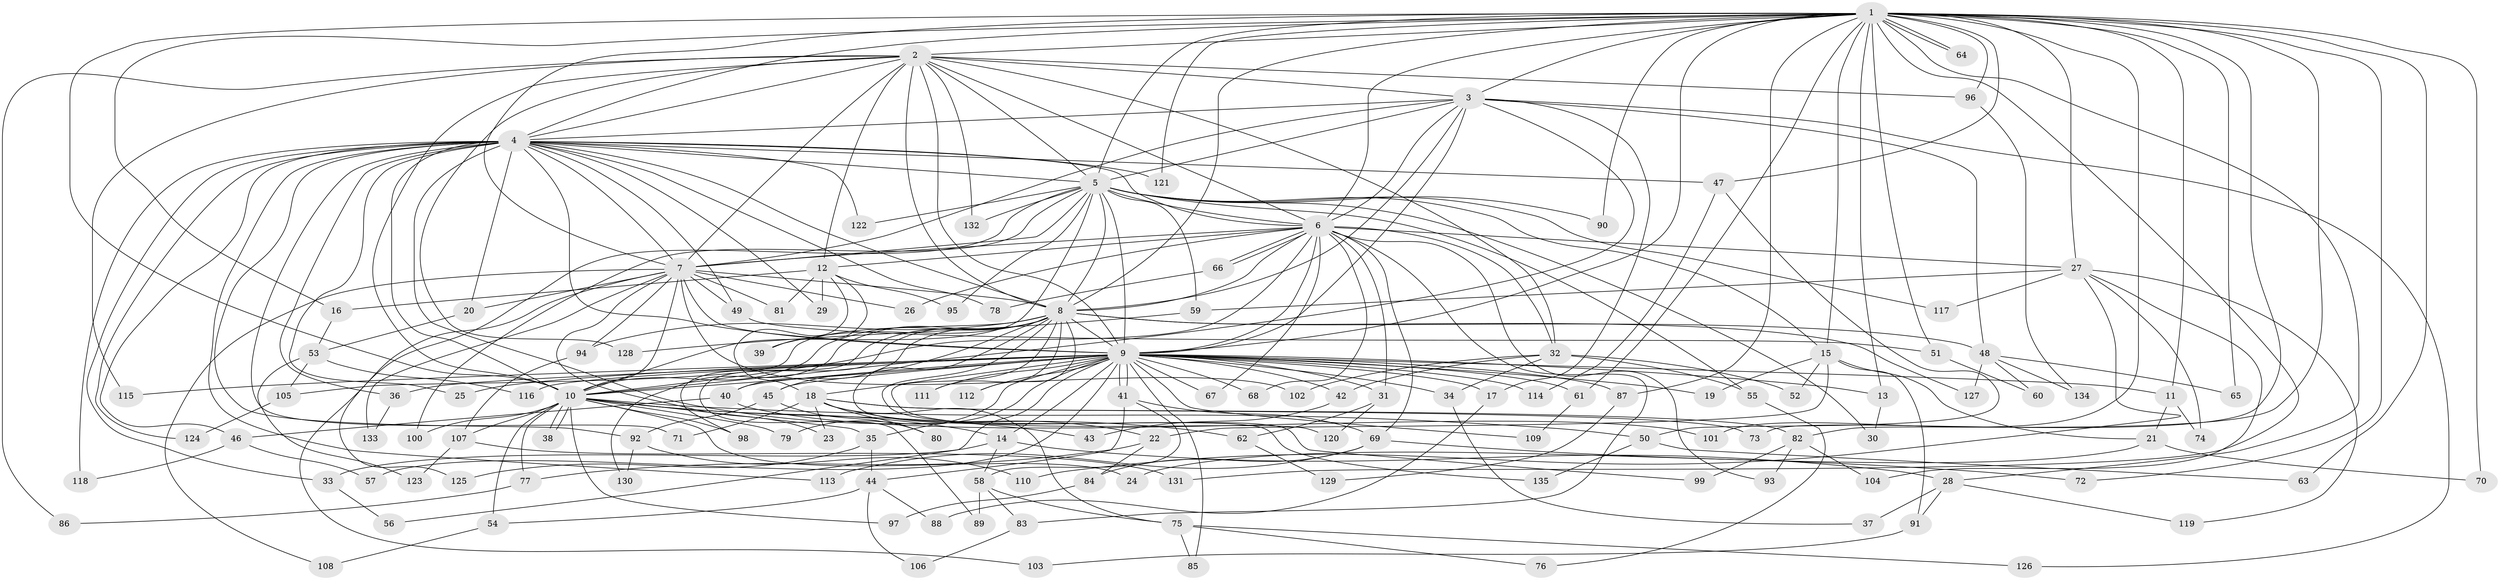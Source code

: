 // coarse degree distribution, {24: 0.018518518518518517, 10: 0.018518518518518517, 8: 0.018518518518518517, 20: 0.018518518518518517, 23: 0.037037037037037035, 18: 0.018518518518518517, 37: 0.018518518518518517, 4: 0.16666666666666666, 3: 0.18518518518518517, 7: 0.05555555555555555, 2: 0.37037037037037035, 5: 0.037037037037037035, 1: 0.037037037037037035}
// Generated by graph-tools (version 1.1) at 2025/17/03/04/25 18:17:18]
// undirected, 135 vertices, 295 edges
graph export_dot {
graph [start="1"]
  node [color=gray90,style=filled];
  1;
  2;
  3;
  4;
  5;
  6;
  7;
  8;
  9;
  10;
  11;
  12;
  13;
  14;
  15;
  16;
  17;
  18;
  19;
  20;
  21;
  22;
  23;
  24;
  25;
  26;
  27;
  28;
  29;
  30;
  31;
  32;
  33;
  34;
  35;
  36;
  37;
  38;
  39;
  40;
  41;
  42;
  43;
  44;
  45;
  46;
  47;
  48;
  49;
  50;
  51;
  52;
  53;
  54;
  55;
  56;
  57;
  58;
  59;
  60;
  61;
  62;
  63;
  64;
  65;
  66;
  67;
  68;
  69;
  70;
  71;
  72;
  73;
  74;
  75;
  76;
  77;
  78;
  79;
  80;
  81;
  82;
  83;
  84;
  85;
  86;
  87;
  88;
  89;
  90;
  91;
  92;
  93;
  94;
  95;
  96;
  97;
  98;
  99;
  100;
  101;
  102;
  103;
  104;
  105;
  106;
  107;
  108;
  109;
  110;
  111;
  112;
  113;
  114;
  115;
  116;
  117;
  118;
  119;
  120;
  121;
  122;
  123;
  124;
  125;
  126;
  127;
  128;
  129;
  130;
  131;
  132;
  133;
  134;
  135;
  1 -- 2;
  1 -- 3;
  1 -- 4;
  1 -- 5;
  1 -- 6;
  1 -- 7;
  1 -- 8;
  1 -- 9;
  1 -- 10;
  1 -- 11;
  1 -- 13;
  1 -- 15;
  1 -- 16;
  1 -- 27;
  1 -- 28;
  1 -- 47;
  1 -- 51;
  1 -- 61;
  1 -- 63;
  1 -- 64;
  1 -- 64;
  1 -- 65;
  1 -- 70;
  1 -- 72;
  1 -- 73;
  1 -- 82;
  1 -- 87;
  1 -- 90;
  1 -- 96;
  1 -- 101;
  1 -- 121;
  1 -- 131;
  2 -- 3;
  2 -- 4;
  2 -- 5;
  2 -- 6;
  2 -- 7;
  2 -- 8;
  2 -- 9;
  2 -- 10;
  2 -- 12;
  2 -- 32;
  2 -- 86;
  2 -- 96;
  2 -- 115;
  2 -- 128;
  2 -- 132;
  3 -- 4;
  3 -- 5;
  3 -- 6;
  3 -- 7;
  3 -- 8;
  3 -- 9;
  3 -- 10;
  3 -- 17;
  3 -- 48;
  3 -- 126;
  4 -- 5;
  4 -- 6;
  4 -- 7;
  4 -- 8;
  4 -- 9;
  4 -- 10;
  4 -- 20;
  4 -- 25;
  4 -- 29;
  4 -- 33;
  4 -- 36;
  4 -- 46;
  4 -- 47;
  4 -- 49;
  4 -- 62;
  4 -- 71;
  4 -- 78;
  4 -- 92;
  4 -- 113;
  4 -- 118;
  4 -- 121;
  4 -- 122;
  4 -- 124;
  5 -- 6;
  5 -- 7;
  5 -- 8;
  5 -- 9;
  5 -- 10;
  5 -- 15;
  5 -- 30;
  5 -- 55;
  5 -- 59;
  5 -- 90;
  5 -- 95;
  5 -- 100;
  5 -- 117;
  5 -- 122;
  5 -- 125;
  5 -- 132;
  6 -- 7;
  6 -- 8;
  6 -- 9;
  6 -- 10;
  6 -- 12;
  6 -- 26;
  6 -- 27;
  6 -- 31;
  6 -- 32;
  6 -- 66;
  6 -- 66;
  6 -- 67;
  6 -- 68;
  6 -- 69;
  6 -- 83;
  6 -- 93;
  7 -- 8;
  7 -- 9;
  7 -- 10;
  7 -- 20;
  7 -- 23;
  7 -- 26;
  7 -- 49;
  7 -- 81;
  7 -- 94;
  7 -- 102;
  7 -- 103;
  7 -- 108;
  7 -- 133;
  8 -- 9;
  8 -- 10;
  8 -- 39;
  8 -- 40;
  8 -- 45;
  8 -- 48;
  8 -- 89;
  8 -- 94;
  8 -- 98;
  8 -- 99;
  8 -- 105;
  8 -- 111;
  8 -- 112;
  8 -- 120;
  8 -- 127;
  8 -- 130;
  8 -- 135;
  9 -- 10;
  9 -- 11;
  9 -- 13;
  9 -- 14;
  9 -- 17;
  9 -- 18;
  9 -- 19;
  9 -- 25;
  9 -- 31;
  9 -- 34;
  9 -- 35;
  9 -- 36;
  9 -- 40;
  9 -- 41;
  9 -- 41;
  9 -- 42;
  9 -- 45;
  9 -- 56;
  9 -- 57;
  9 -- 61;
  9 -- 67;
  9 -- 68;
  9 -- 79;
  9 -- 85;
  9 -- 87;
  9 -- 109;
  9 -- 111;
  9 -- 112;
  9 -- 114;
  9 -- 115;
  9 -- 116;
  10 -- 14;
  10 -- 24;
  10 -- 35;
  10 -- 38;
  10 -- 38;
  10 -- 43;
  10 -- 50;
  10 -- 54;
  10 -- 77;
  10 -- 79;
  10 -- 97;
  10 -- 98;
  10 -- 100;
  10 -- 107;
  11 -- 21;
  11 -- 74;
  12 -- 16;
  12 -- 18;
  12 -- 29;
  12 -- 39;
  12 -- 81;
  12 -- 95;
  13 -- 30;
  14 -- 28;
  14 -- 33;
  14 -- 58;
  15 -- 19;
  15 -- 21;
  15 -- 22;
  15 -- 52;
  15 -- 91;
  16 -- 53;
  17 -- 88;
  18 -- 22;
  18 -- 23;
  18 -- 71;
  18 -- 73;
  18 -- 75;
  18 -- 80;
  18 -- 82;
  20 -- 53;
  21 -- 24;
  21 -- 70;
  22 -- 77;
  22 -- 84;
  27 -- 59;
  27 -- 74;
  27 -- 104;
  27 -- 110;
  27 -- 117;
  27 -- 119;
  28 -- 37;
  28 -- 91;
  28 -- 119;
  31 -- 62;
  31 -- 120;
  32 -- 34;
  32 -- 42;
  32 -- 52;
  32 -- 55;
  32 -- 102;
  33 -- 56;
  34 -- 37;
  35 -- 44;
  35 -- 125;
  36 -- 133;
  40 -- 46;
  40 -- 101;
  41 -- 44;
  41 -- 58;
  41 -- 69;
  42 -- 43;
  44 -- 54;
  44 -- 88;
  44 -- 106;
  45 -- 80;
  45 -- 92;
  46 -- 57;
  46 -- 118;
  47 -- 50;
  47 -- 114;
  48 -- 60;
  48 -- 65;
  48 -- 127;
  48 -- 134;
  49 -- 51;
  50 -- 63;
  50 -- 135;
  51 -- 60;
  53 -- 105;
  53 -- 116;
  53 -- 123;
  54 -- 108;
  55 -- 76;
  58 -- 75;
  58 -- 83;
  58 -- 89;
  59 -- 128;
  61 -- 109;
  62 -- 129;
  66 -- 78;
  69 -- 72;
  69 -- 84;
  69 -- 113;
  75 -- 76;
  75 -- 85;
  75 -- 126;
  77 -- 86;
  82 -- 93;
  82 -- 99;
  82 -- 104;
  83 -- 106;
  84 -- 97;
  87 -- 129;
  91 -- 103;
  92 -- 110;
  92 -- 130;
  94 -- 107;
  96 -- 134;
  105 -- 124;
  107 -- 123;
  107 -- 131;
}
